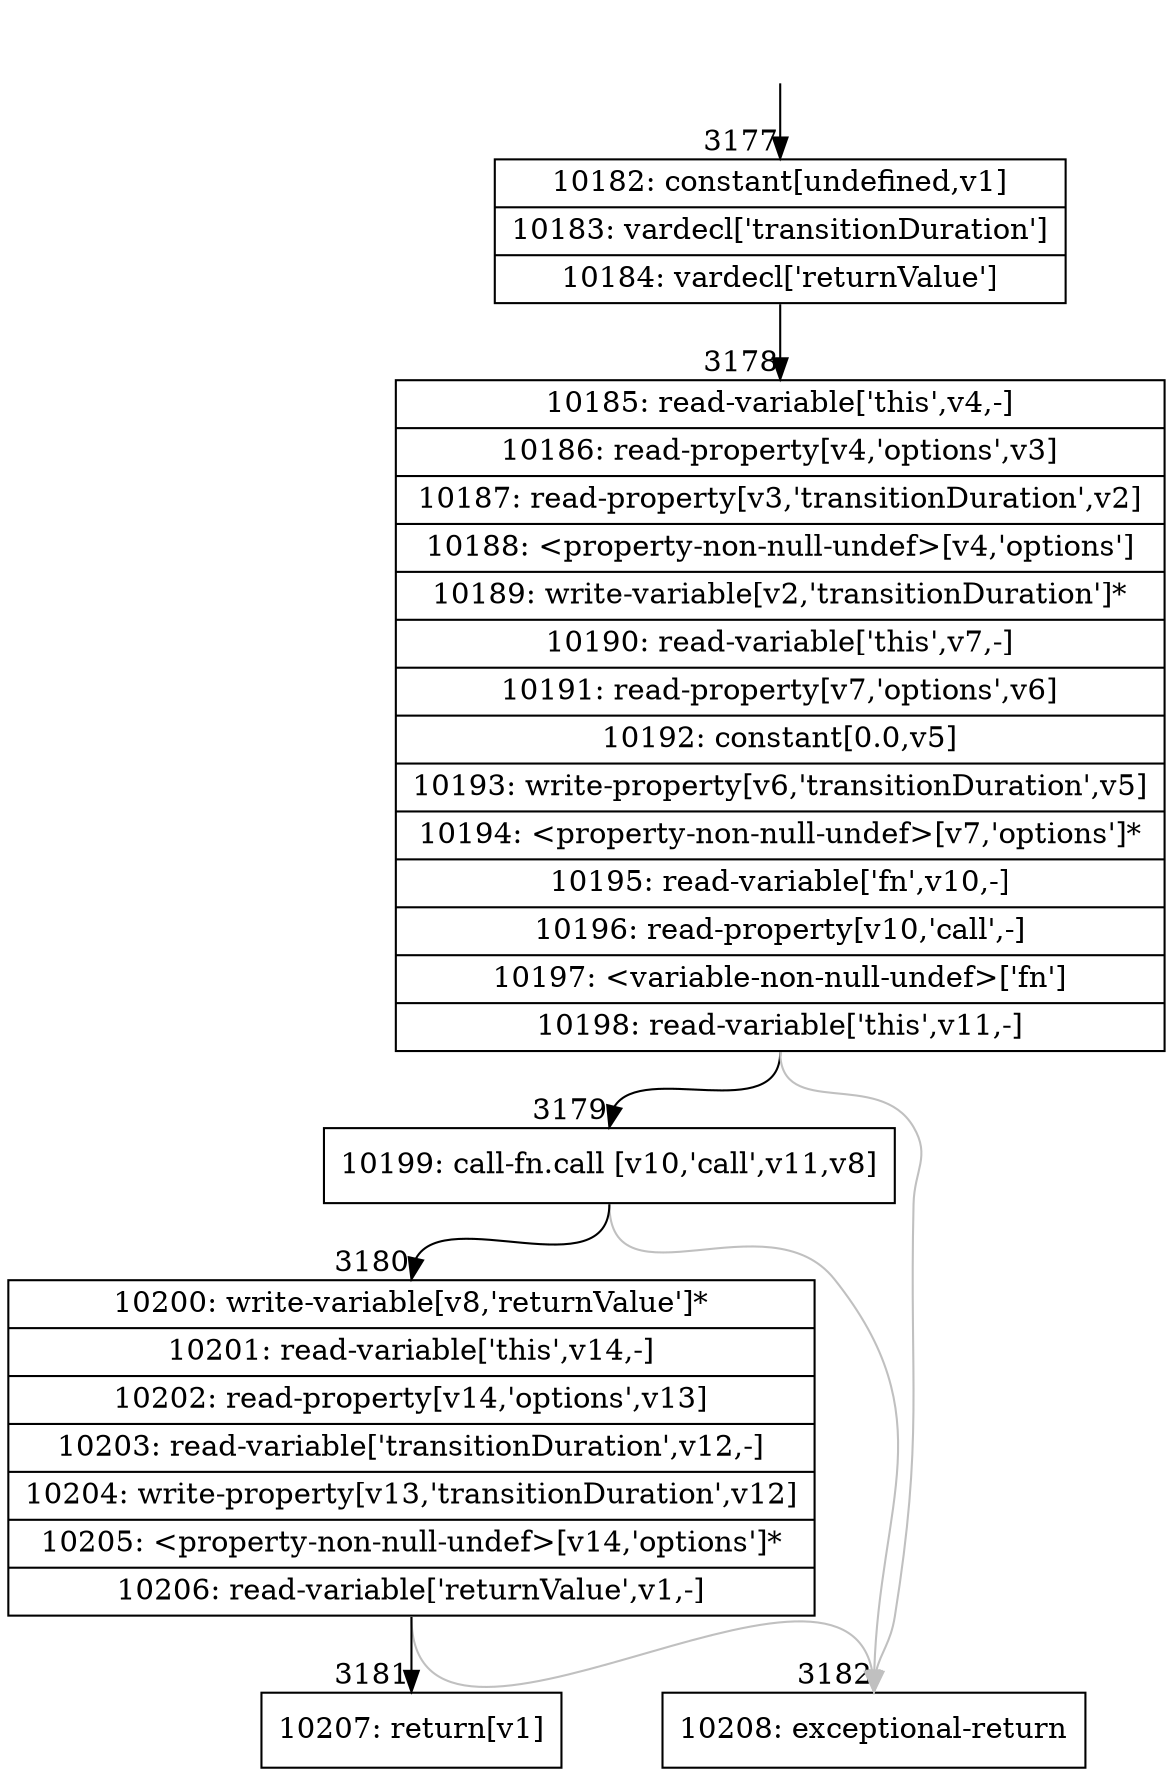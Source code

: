 digraph {
rankdir="TD"
BB_entry297[shape=none,label=""];
BB_entry297 -> BB3177 [tailport=s, headport=n, headlabel="    3177"]
BB3177 [shape=record label="{10182: constant[undefined,v1]|10183: vardecl['transitionDuration']|10184: vardecl['returnValue']}" ] 
BB3177 -> BB3178 [tailport=s, headport=n, headlabel="      3178"]
BB3178 [shape=record label="{10185: read-variable['this',v4,-]|10186: read-property[v4,'options',v3]|10187: read-property[v3,'transitionDuration',v2]|10188: \<property-non-null-undef\>[v4,'options']|10189: write-variable[v2,'transitionDuration']*|10190: read-variable['this',v7,-]|10191: read-property[v7,'options',v6]|10192: constant[0.0,v5]|10193: write-property[v6,'transitionDuration',v5]|10194: \<property-non-null-undef\>[v7,'options']*|10195: read-variable['fn',v10,-]|10196: read-property[v10,'call',-]|10197: \<variable-non-null-undef\>['fn']|10198: read-variable['this',v11,-]}" ] 
BB3178 -> BB3179 [tailport=s, headport=n, headlabel="      3179"]
BB3178 -> BB3182 [tailport=s, headport=n, color=gray, headlabel="      3182"]
BB3179 [shape=record label="{10199: call-fn.call [v10,'call',v11,v8]}" ] 
BB3179 -> BB3180 [tailport=s, headport=n, headlabel="      3180"]
BB3179 -> BB3182 [tailport=s, headport=n, color=gray]
BB3180 [shape=record label="{10200: write-variable[v8,'returnValue']*|10201: read-variable['this',v14,-]|10202: read-property[v14,'options',v13]|10203: read-variable['transitionDuration',v12,-]|10204: write-property[v13,'transitionDuration',v12]|10205: \<property-non-null-undef\>[v14,'options']*|10206: read-variable['returnValue',v1,-]}" ] 
BB3180 -> BB3181 [tailport=s, headport=n, headlabel="      3181"]
BB3180 -> BB3182 [tailport=s, headport=n, color=gray]
BB3181 [shape=record label="{10207: return[v1]}" ] 
BB3182 [shape=record label="{10208: exceptional-return}" ] 
//#$~ 4237
}
